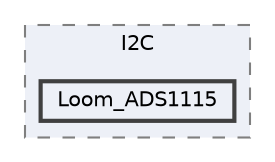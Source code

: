 digraph "C:/Users/Will/AppData/Local/Arduino15/packages/loom4/hardware/samd/4.0.6/libraries/Loom/src/Sensors/I2C/Loom_ADS1115"
{
 // LATEX_PDF_SIZE
  bgcolor="transparent";
  edge [fontname=Helvetica,fontsize=10,labelfontname=Helvetica,labelfontsize=10];
  node [fontname=Helvetica,fontsize=10,shape=box,height=0.2,width=0.4];
  compound=true
  subgraph clusterdir_a545c452ef6823fd8b38a8c1abee1b51 {
    graph [ bgcolor="#edf0f7", pencolor="grey50", label="I2C", fontname=Helvetica,fontsize=10 style="filled,dashed", URL="dir_a545c452ef6823fd8b38a8c1abee1b51.html",tooltip=""]
  dir_21285a61a642c578ef541c66a5f97158 [label="Loom_ADS1115", fillcolor="#edf0f7", color="grey25", style="filled,bold", URL="dir_21285a61a642c578ef541c66a5f97158.html",tooltip=""];
  }
}

